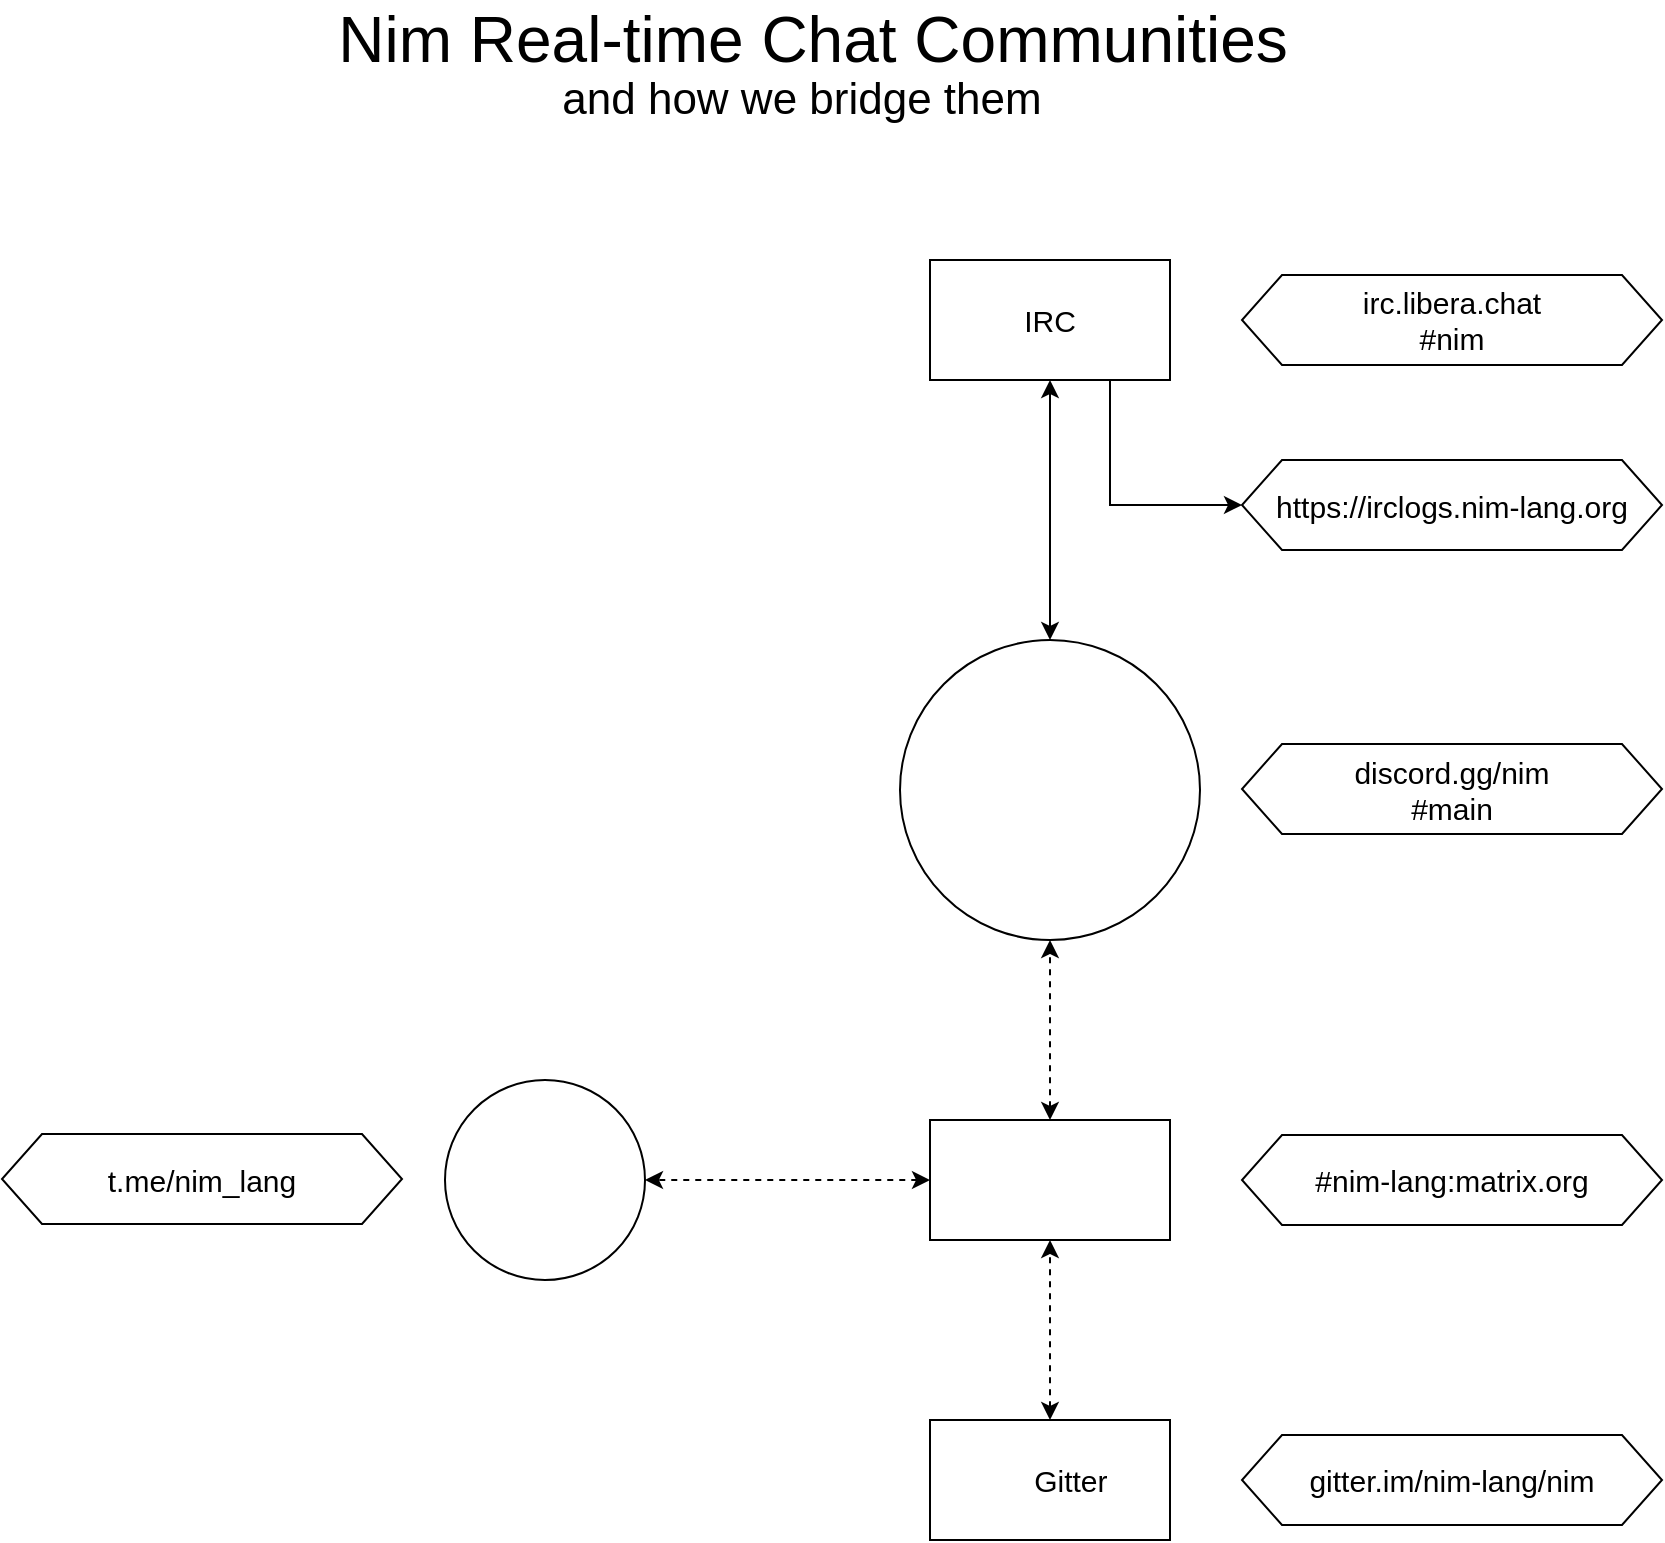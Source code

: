 <mxfile version="14.7.6" type="device"><diagram id="-gpuexC45LBbhiKyA7iB" name="Page-1"><mxGraphModel dx="2889" dy="1140" grid="1" gridSize="10" guides="1" tooltips="1" connect="1" arrows="1" fold="1" page="1" pageScale="1" pageWidth="827" pageHeight="1169" math="0" shadow="0"><root><mxCell id="0"/><mxCell id="1" parent="0"/><mxCell id="0CvGMxhKhfc_F6vDYhBz-3" value="" style="group" vertex="1" connectable="0" parent="1"><mxGeometry x="339" y="510" width="150" height="150" as="geometry"/></mxCell><mxCell id="0CvGMxhKhfc_F6vDYhBz-1" value="" style="ellipse;whiteSpace=wrap;html=1;aspect=fixed;" vertex="1" parent="0CvGMxhKhfc_F6vDYhBz-3"><mxGeometry width="150" height="150" as="geometry"/></mxCell><mxCell id="0CvGMxhKhfc_F6vDYhBz-2" value="" style="shape=image;html=1;verticalAlign=top;verticalLabelPosition=bottom;labelBackgroundColor=#ffffff;imageAspect=0;aspect=fixed;image=https://cdn3.iconfinder.com/data/icons/popular-services-brands-vol-2/512/discord-128.png" vertex="1" parent="0CvGMxhKhfc_F6vDYhBz-3"><mxGeometry x="11" y="11" width="128" height="128" as="geometry"/></mxCell><mxCell id="0CvGMxhKhfc_F6vDYhBz-6" style="edgeStyle=orthogonalEdgeStyle;rounded=0;orthogonalLoop=1;jettySize=auto;html=1;exitX=0.5;exitY=1;exitDx=0;exitDy=0;entryX=0.5;entryY=0;entryDx=0;entryDy=0;fontSize=15;startArrow=classic;startFill=1;" edge="1" parent="1" source="0CvGMxhKhfc_F6vDYhBz-5" target="0CvGMxhKhfc_F6vDYhBz-1"><mxGeometry relative="1" as="geometry"/></mxCell><mxCell id="0CvGMxhKhfc_F6vDYhBz-5" value="IRC" style="rounded=0;whiteSpace=wrap;html=1;fontSize=15;" vertex="1" parent="1"><mxGeometry x="354" y="320" width="120" height="60" as="geometry"/></mxCell><mxCell id="0CvGMxhKhfc_F6vDYhBz-9" style="edgeStyle=orthogonalEdgeStyle;rounded=0;orthogonalLoop=1;jettySize=auto;html=1;exitX=0.5;exitY=0;exitDx=0;exitDy=0;fontSize=15;startArrow=classic;startFill=1;dashed=1;" edge="1" parent="1" source="0CvGMxhKhfc_F6vDYhBz-8"><mxGeometry relative="1" as="geometry"><mxPoint x="414" y="810" as="targetPoint"/></mxGeometry></mxCell><mxCell id="0CvGMxhKhfc_F6vDYhBz-8" value="&amp;nbsp;&amp;nbsp;&amp;nbsp;&amp;nbsp; Gitter" style="rounded=0;whiteSpace=wrap;html=1;fontSize=15;align=center;" vertex="1" parent="1"><mxGeometry x="354" y="900" width="120" height="60" as="geometry"/></mxCell><mxCell id="0CvGMxhKhfc_F6vDYhBz-7" value="" style="shape=image;html=1;verticalAlign=top;verticalLabelPosition=bottom;labelBackgroundColor=#ffffff;imageAspect=0;aspect=fixed;image=https://cdn3.iconfinder.com/data/icons/logos-and-brands-adobe/512/145_Gitter-128.png;fontSize=15;" vertex="1" parent="1"><mxGeometry x="362" y="910" width="40" height="40" as="geometry"/></mxCell><mxCell id="0CvGMxhKhfc_F6vDYhBz-11" style="edgeStyle=orthogonalEdgeStyle;rounded=0;orthogonalLoop=1;jettySize=auto;html=1;exitX=0.5;exitY=0;exitDx=0;exitDy=0;entryX=0.5;entryY=1;entryDx=0;entryDy=0;fontSize=15;startArrow=classic;startFill=1;dashed=1;" edge="1" parent="1" source="0CvGMxhKhfc_F6vDYhBz-10" target="0CvGMxhKhfc_F6vDYhBz-1"><mxGeometry relative="1" as="geometry"><mxPoint x="414" y="690" as="targetPoint"/></mxGeometry></mxCell><mxCell id="0CvGMxhKhfc_F6vDYhBz-28" style="edgeStyle=orthogonalEdgeStyle;rounded=0;orthogonalLoop=1;jettySize=auto;html=1;exitX=0;exitY=0.5;exitDx=0;exitDy=0;entryX=1;entryY=0.5;entryDx=0;entryDy=0;fontSize=15;startArrow=classic;startFill=1;endArrow=classic;endFill=1;dashed=1;" edge="1" parent="1" source="0CvGMxhKhfc_F6vDYhBz-10" target="0CvGMxhKhfc_F6vDYhBz-17"><mxGeometry relative="1" as="geometry"/></mxCell><mxCell id="0CvGMxhKhfc_F6vDYhBz-10" value="" style="rounded=0;whiteSpace=wrap;html=1;fontSize=15;align=center;" vertex="1" parent="1"><mxGeometry x="354" y="750" width="120" height="60" as="geometry"/></mxCell><mxCell id="0CvGMxhKhfc_F6vDYhBz-12" value="&lt;div style=&quot;font-size: 15px&quot;&gt;discord.gg/nim &lt;br&gt;&lt;/div&gt;#main" style="shape=hexagon;perimeter=hexagonPerimeter2;whiteSpace=wrap;html=1;fixedSize=1;fontSize=15;align=center;" vertex="1" parent="1"><mxGeometry x="510" y="562" width="210" height="45" as="geometry"/></mxCell><mxCell id="0CvGMxhKhfc_F6vDYhBz-13" value="&lt;div&gt;irc.libera.chat&lt;/div&gt;&lt;div&gt;#nim&lt;/div&gt;" style="shape=hexagon;perimeter=hexagonPerimeter2;whiteSpace=wrap;html=1;fixedSize=1;fontSize=15;align=center;" vertex="1" parent="1"><mxGeometry x="510" y="327.5" width="210" height="45" as="geometry"/></mxCell><mxCell id="0CvGMxhKhfc_F6vDYhBz-14" value="#nim-lang:matrix.org" style="shape=hexagon;perimeter=hexagonPerimeter2;whiteSpace=wrap;html=1;fixedSize=1;fontSize=15;align=center;" vertex="1" parent="1"><mxGeometry x="510" y="757.5" width="210" height="45" as="geometry"/></mxCell><mxCell id="0CvGMxhKhfc_F6vDYhBz-15" value="gitter.im/nim-lang/nim" style="shape=hexagon;perimeter=hexagonPerimeter2;whiteSpace=wrap;html=1;fixedSize=1;fontSize=15;align=center;" vertex="1" parent="1"><mxGeometry x="510" y="907.5" width="210" height="45" as="geometry"/></mxCell><mxCell id="0CvGMxhKhfc_F6vDYhBz-18" value="" style="group;aspect=fixed;" vertex="1" connectable="0" parent="1"><mxGeometry x="111.5" y="730" width="100" height="100" as="geometry"/></mxCell><mxCell id="0CvGMxhKhfc_F6vDYhBz-17" value="" style="ellipse;whiteSpace=wrap;html=1;aspect=fixed;fontSize=15;align=center;" vertex="1" parent="0CvGMxhKhfc_F6vDYhBz-18"><mxGeometry width="100" height="100" as="geometry"/></mxCell><mxCell id="0CvGMxhKhfc_F6vDYhBz-16" value="" style="shape=image;html=1;verticalAlign=top;verticalLabelPosition=bottom;labelBackgroundColor=#ffffff;imageAspect=0;aspect=fixed;image=https://cdn3.iconfinder.com/data/icons/popular-services-brands-vol-2/512/telegram-128.png;fontSize=15;" vertex="1" parent="0CvGMxhKhfc_F6vDYhBz-18"><mxGeometry x="7.333" y="7.333" width="85.333" height="85.333" as="geometry"/></mxCell><mxCell id="0CvGMxhKhfc_F6vDYhBz-19" value="&lt;div style=&quot;font-size: 15px&quot;&gt;t.me/nim_lang &lt;br&gt;&lt;/div&gt;" style="shape=hexagon;perimeter=hexagonPerimeter2;whiteSpace=wrap;html=1;fixedSize=1;fontSize=15;align=center;" vertex="1" parent="1"><mxGeometry x="-110" y="757" width="200" height="45" as="geometry"/></mxCell><mxCell id="0CvGMxhKhfc_F6vDYhBz-20" value="Nim Real-time Chat Communities" style="text;html=1;align=center;verticalAlign=middle;resizable=0;points=[];autosize=1;strokeColor=none;fontSize=32;" vertex="1" parent="1"><mxGeometry x="50" y="190" width="490" height="40" as="geometry"/></mxCell><mxCell id="0CvGMxhKhfc_F6vDYhBz-21" value="" style="shape=image;verticalLabelPosition=bottom;labelBackgroundColor=#ffffff;verticalAlign=top;aspect=fixed;imageAspect=0;image=https://upload.wikimedia.org/wikipedia/commons/thumb/9/95/Matrix_logo.svg/2880px-Matrix_logo.svg.png;" vertex="1" parent="1"><mxGeometry x="369" y="760.79" width="90" height="38.42" as="geometry"/></mxCell><mxCell id="0CvGMxhKhfc_F6vDYhBz-23" value="and how we bridge them" style="text;html=1;strokeColor=none;fillColor=none;align=center;verticalAlign=middle;whiteSpace=wrap;rounded=0;fontSize=22;" vertex="1" parent="1"><mxGeometry x="50" y="230" width="480" height="20" as="geometry"/></mxCell><mxCell id="0CvGMxhKhfc_F6vDYhBz-27" style="edgeStyle=orthogonalEdgeStyle;rounded=0;orthogonalLoop=1;jettySize=auto;html=1;exitX=0;exitY=0.5;exitDx=0;exitDy=0;entryX=0.75;entryY=1;entryDx=0;entryDy=0;fontSize=12;startArrow=classic;startFill=1;endArrow=none;endFill=0;" edge="1" parent="1" source="0CvGMxhKhfc_F6vDYhBz-25" target="0CvGMxhKhfc_F6vDYhBz-5"><mxGeometry relative="1" as="geometry"/></mxCell><mxCell id="0CvGMxhKhfc_F6vDYhBz-25" value="https://irclogs.nim-lang.org" style="shape=hexagon;perimeter=hexagonPerimeter2;whiteSpace=wrap;html=1;fixedSize=1;fontSize=15;align=center;" vertex="1" parent="1"><mxGeometry x="510" y="420" width="210" height="45" as="geometry"/></mxCell></root></mxGraphModel></diagram></mxfile>
